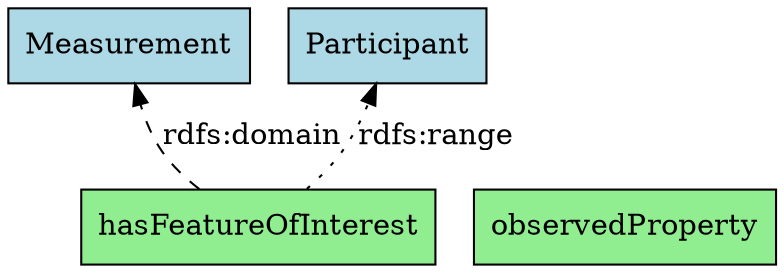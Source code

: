 digraph "Object Properties" {
  rankdir=BT;
  node [shape=box, style=filled];
  
  // Properties
  "connect:hasFeatureOfInterest" [label="hasFeatureOfInterest", fillcolor=lightgreen];
  "connect:observedProperty" [label="observedProperty", fillcolor=lightgreen];
  
  // Classes
  "connect:Measurement" [label="Measurement", fillcolor=lightblue];
  "connect:Participant" [label="Participant", fillcolor=lightblue];
  
  // Domain/Range
  "connect:hasFeatureOfInterest" -> "connect:Measurement" [label="rdfs:domain", style="dashed"];
  "connect:hasFeatureOfInterest" -> "connect:Participant" [label="rdfs:range", style="dotted"];
}
